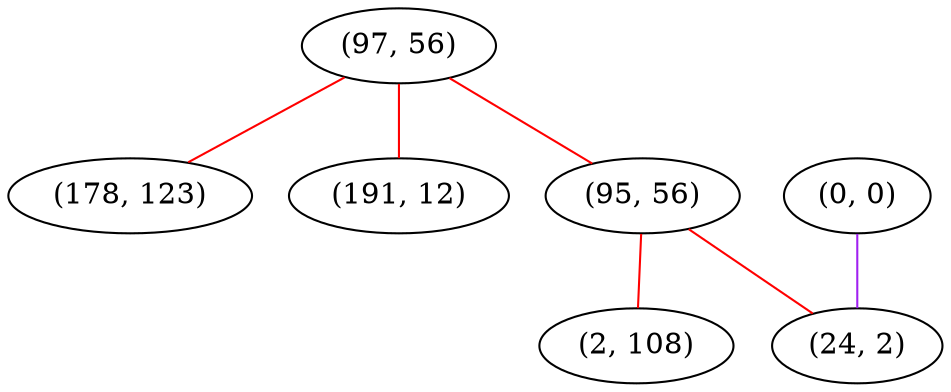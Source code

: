 graph "" {
"(97, 56)";
"(0, 0)";
"(178, 123)";
"(191, 12)";
"(95, 56)";
"(2, 108)";
"(24, 2)";
"(97, 56)" -- "(191, 12)"  [color=red, key=0, weight=1];
"(97, 56)" -- "(178, 123)"  [color=red, key=0, weight=1];
"(97, 56)" -- "(95, 56)"  [color=red, key=0, weight=1];
"(0, 0)" -- "(24, 2)"  [color=purple, key=0, weight=4];
"(95, 56)" -- "(2, 108)"  [color=red, key=0, weight=1];
"(95, 56)" -- "(24, 2)"  [color=red, key=0, weight=1];
}
